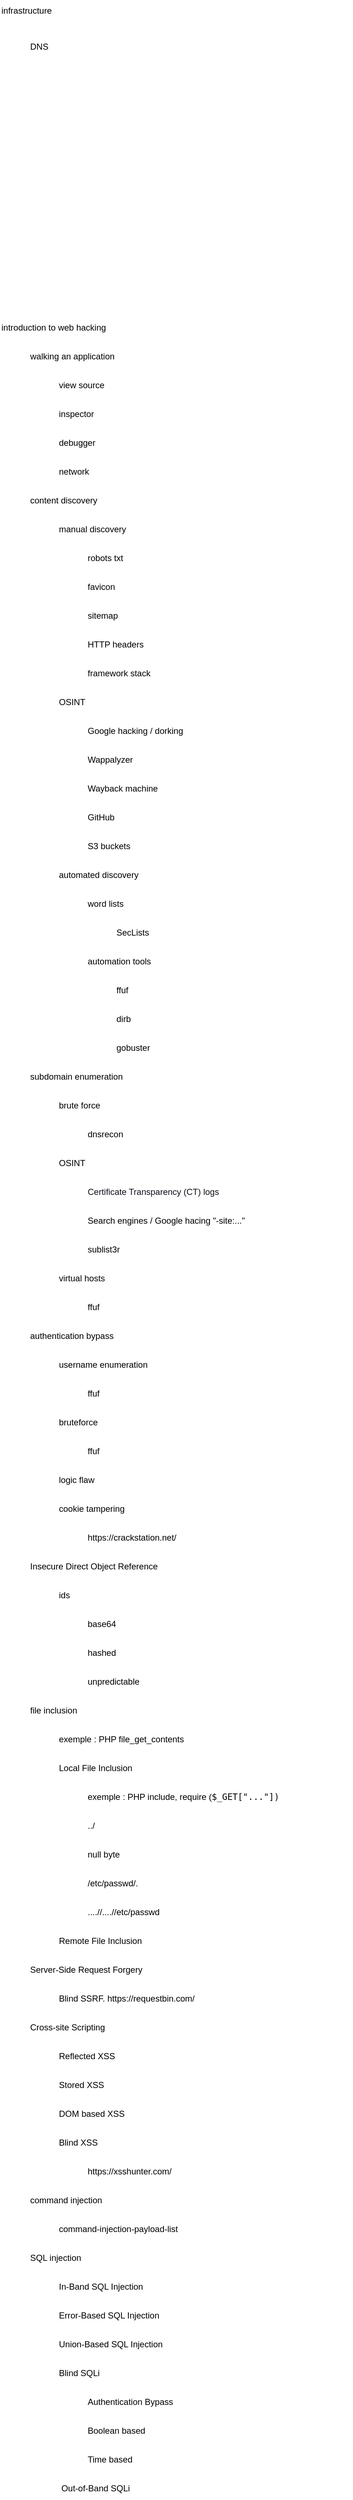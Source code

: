 <mxfile version="17.2.2" type="device"><diagram id="6TfjnmQe6z7-rEI0f1hc" name="Page-1"><mxGraphModel dx="1422" dy="1852" grid="1" gridSize="10" guides="1" tooltips="1" connect="1" arrows="1" fold="1" page="1" pageScale="1" pageWidth="850" pageHeight="1100" math="0" shadow="0"><root><mxCell id="0"/><mxCell id="1" parent="0"/><mxCell id="uK3JVrpF_L4Rz458-qXu-1" value="introduction to web hacking" style="text;html=1;strokeColor=none;fillColor=none;align=left;verticalAlign=middle;whiteSpace=wrap;rounded=0;" parent="1" vertex="1"><mxGeometry x="80" y="130" width="330" height="30" as="geometry"/></mxCell><mxCell id="uK3JVrpF_L4Rz458-qXu-2" value="walking an application" style="text;html=1;strokeColor=none;fillColor=none;align=left;verticalAlign=middle;whiteSpace=wrap;rounded=0;" parent="1" vertex="1"><mxGeometry x="120" y="170" width="330" height="30" as="geometry"/></mxCell><mxCell id="uK3JVrpF_L4Rz458-qXu-3" value="&lt;div&gt;view source&lt;/div&gt;" style="text;html=1;strokeColor=none;fillColor=none;align=left;verticalAlign=middle;whiteSpace=wrap;rounded=0;" parent="1" vertex="1"><mxGeometry x="160" y="210" width="330" height="30" as="geometry"/></mxCell><mxCell id="uK3JVrpF_L4Rz458-qXu-4" value="&lt;div&gt;inspector&lt;/div&gt;" style="text;html=1;strokeColor=none;fillColor=none;align=left;verticalAlign=middle;whiteSpace=wrap;rounded=0;" parent="1" vertex="1"><mxGeometry x="160" y="250" width="330" height="30" as="geometry"/></mxCell><mxCell id="uK3JVrpF_L4Rz458-qXu-5" value="debugger" style="text;html=1;strokeColor=none;fillColor=none;align=left;verticalAlign=middle;whiteSpace=wrap;rounded=0;" parent="1" vertex="1"><mxGeometry x="160" y="290" width="330" height="30" as="geometry"/></mxCell><mxCell id="uK3JVrpF_L4Rz458-qXu-6" value="network" style="text;html=1;strokeColor=none;fillColor=none;align=left;verticalAlign=middle;whiteSpace=wrap;rounded=0;" parent="1" vertex="1"><mxGeometry x="160" y="330" width="330" height="30" as="geometry"/></mxCell><mxCell id="uK3JVrpF_L4Rz458-qXu-7" value="content discovery" style="text;html=1;strokeColor=none;fillColor=none;align=left;verticalAlign=middle;whiteSpace=wrap;rounded=0;" parent="1" vertex="1"><mxGeometry x="120" y="370" width="330" height="30" as="geometry"/></mxCell><mxCell id="uK3JVrpF_L4Rz458-qXu-8" value="manual discovery" style="text;html=1;strokeColor=none;fillColor=none;align=left;verticalAlign=middle;whiteSpace=wrap;rounded=0;" parent="1" vertex="1"><mxGeometry x="160" y="410" width="330" height="30" as="geometry"/></mxCell><mxCell id="uK3JVrpF_L4Rz458-qXu-9" value="robots txt" style="text;html=1;strokeColor=none;fillColor=none;align=left;verticalAlign=middle;whiteSpace=wrap;rounded=0;" parent="1" vertex="1"><mxGeometry x="200" y="450" width="330" height="30" as="geometry"/></mxCell><mxCell id="uK3JVrpF_L4Rz458-qXu-10" value="favicon" style="text;html=1;strokeColor=none;fillColor=none;align=left;verticalAlign=middle;whiteSpace=wrap;rounded=0;" parent="1" vertex="1"><mxGeometry x="200" y="490" width="330" height="30" as="geometry"/></mxCell><mxCell id="uK3JVrpF_L4Rz458-qXu-11" value="sitemap" style="text;html=1;strokeColor=none;fillColor=none;align=left;verticalAlign=middle;whiteSpace=wrap;rounded=0;" parent="1" vertex="1"><mxGeometry x="200" y="530" width="330" height="30" as="geometry"/></mxCell><mxCell id="uK3JVrpF_L4Rz458-qXu-12" value="HTTP headers" style="text;html=1;strokeColor=none;fillColor=none;align=left;verticalAlign=middle;whiteSpace=wrap;rounded=0;" parent="1" vertex="1"><mxGeometry x="200" y="570" width="330" height="30" as="geometry"/></mxCell><mxCell id="uK3JVrpF_L4Rz458-qXu-13" value="framework stack" style="text;html=1;strokeColor=none;fillColor=none;align=left;verticalAlign=middle;whiteSpace=wrap;rounded=0;" parent="1" vertex="1"><mxGeometry x="200" y="610" width="330" height="30" as="geometry"/></mxCell><mxCell id="uK3JVrpF_L4Rz458-qXu-14" value="OSINT" style="text;html=1;strokeColor=none;fillColor=none;align=left;verticalAlign=middle;whiteSpace=wrap;rounded=0;" parent="1" vertex="1"><mxGeometry x="160" y="650" width="330" height="30" as="geometry"/></mxCell><mxCell id="uK3JVrpF_L4Rz458-qXu-15" value="Google hacking / dorking" style="text;html=1;strokeColor=none;fillColor=none;align=left;verticalAlign=middle;whiteSpace=wrap;rounded=0;" parent="1" vertex="1"><mxGeometry x="200" y="690" width="330" height="30" as="geometry"/></mxCell><mxCell id="uK3JVrpF_L4Rz458-qXu-16" value="Wappalyzer" style="text;html=1;strokeColor=none;fillColor=none;align=left;verticalAlign=middle;whiteSpace=wrap;rounded=0;" parent="1" vertex="1"><mxGeometry x="200" y="730" width="330" height="30" as="geometry"/></mxCell><mxCell id="uK3JVrpF_L4Rz458-qXu-17" value="Wayback machine" style="text;html=1;strokeColor=none;fillColor=none;align=left;verticalAlign=middle;whiteSpace=wrap;rounded=0;" parent="1" vertex="1"><mxGeometry x="200" y="770" width="330" height="30" as="geometry"/></mxCell><mxCell id="uK3JVrpF_L4Rz458-qXu-18" value="GitHub" style="text;html=1;strokeColor=none;fillColor=none;align=left;verticalAlign=middle;whiteSpace=wrap;rounded=0;" parent="1" vertex="1"><mxGeometry x="200" y="810" width="330" height="30" as="geometry"/></mxCell><mxCell id="uK3JVrpF_L4Rz458-qXu-19" value="S3 buckets" style="text;html=1;strokeColor=none;fillColor=none;align=left;verticalAlign=middle;whiteSpace=wrap;rounded=0;" parent="1" vertex="1"><mxGeometry x="200" y="850" width="330" height="30" as="geometry"/></mxCell><mxCell id="uK3JVrpF_L4Rz458-qXu-20" value="automated discovery" style="text;html=1;strokeColor=none;fillColor=none;align=left;verticalAlign=middle;whiteSpace=wrap;rounded=0;" parent="1" vertex="1"><mxGeometry x="160" y="890" width="330" height="30" as="geometry"/></mxCell><mxCell id="uK3JVrpF_L4Rz458-qXu-21" value="word lists" style="text;html=1;strokeColor=none;fillColor=none;align=left;verticalAlign=middle;whiteSpace=wrap;rounded=0;" parent="1" vertex="1"><mxGeometry x="200" y="930" width="330" height="30" as="geometry"/></mxCell><mxCell id="uK3JVrpF_L4Rz458-qXu-22" value="automation tools" style="text;html=1;strokeColor=none;fillColor=none;align=left;verticalAlign=middle;whiteSpace=wrap;rounded=0;" parent="1" vertex="1"><mxGeometry x="200" y="1010" width="330" height="30" as="geometry"/></mxCell><mxCell id="uK3JVrpF_L4Rz458-qXu-23" value="ffuf" style="text;html=1;strokeColor=none;fillColor=none;align=left;verticalAlign=middle;whiteSpace=wrap;rounded=0;" parent="1" vertex="1"><mxGeometry x="240" y="1050" width="330" height="30" as="geometry"/></mxCell><mxCell id="uK3JVrpF_L4Rz458-qXu-24" value="dirb" style="text;html=1;strokeColor=none;fillColor=none;align=left;verticalAlign=middle;whiteSpace=wrap;rounded=0;" parent="1" vertex="1"><mxGeometry x="240" y="1090" width="330" height="30" as="geometry"/></mxCell><mxCell id="uK3JVrpF_L4Rz458-qXu-25" value="gobuster" style="text;html=1;strokeColor=none;fillColor=none;align=left;verticalAlign=middle;whiteSpace=wrap;rounded=0;" parent="1" vertex="1"><mxGeometry x="240" y="1130" width="330" height="30" as="geometry"/></mxCell><mxCell id="uK3JVrpF_L4Rz458-qXu-26" value="SecLists" style="text;html=1;strokeColor=none;fillColor=none;align=left;verticalAlign=middle;whiteSpace=wrap;rounded=0;" parent="1" vertex="1"><mxGeometry x="240" y="970" width="330" height="30" as="geometry"/></mxCell><mxCell id="NuPyfeowzDZ5LehhjVNf-1" value="subdomain enumeration" style="text;html=1;strokeColor=none;fillColor=none;align=left;verticalAlign=middle;whiteSpace=wrap;rounded=0;" parent="1" vertex="1"><mxGeometry x="120" y="1170" width="330" height="30" as="geometry"/></mxCell><mxCell id="NuPyfeowzDZ5LehhjVNf-2" value="brute force" style="text;html=1;strokeColor=none;fillColor=none;align=left;verticalAlign=middle;whiteSpace=wrap;rounded=0;" parent="1" vertex="1"><mxGeometry x="160" y="1210" width="330" height="30" as="geometry"/></mxCell><mxCell id="NuPyfeowzDZ5LehhjVNf-3" value="dnsrecon" style="text;html=1;strokeColor=none;fillColor=none;align=left;verticalAlign=middle;whiteSpace=wrap;rounded=0;" parent="1" vertex="1"><mxGeometry x="200" y="1250" width="330" height="30" as="geometry"/></mxCell><mxCell id="NuPyfeowzDZ5LehhjVNf-4" value="OSINT" style="text;html=1;strokeColor=none;fillColor=none;align=left;verticalAlign=middle;whiteSpace=wrap;rounded=0;" parent="1" vertex="1"><mxGeometry x="160" y="1290" width="330" height="30" as="geometry"/></mxCell><mxCell id="NuPyfeowzDZ5LehhjVNf-5" value="&lt;span style=&quot;color: rgb(14 , 16 , 26) ; background: transparent ; margin-top: 0pt ; margin-bottom: 0pt&quot;&gt;Certificate Transparency (CT) logs&lt;/span&gt;" style="text;html=1;strokeColor=none;fillColor=none;align=left;verticalAlign=middle;whiteSpace=wrap;rounded=0;" parent="1" vertex="1"><mxGeometry x="200" y="1330" width="330" height="30" as="geometry"/></mxCell><mxCell id="NuPyfeowzDZ5LehhjVNf-6" value="Search engines / Google hacing &quot;-site:...&quot;" style="text;html=1;strokeColor=none;fillColor=none;align=left;verticalAlign=middle;whiteSpace=wrap;rounded=0;" parent="1" vertex="1"><mxGeometry x="200" y="1370" width="330" height="30" as="geometry"/></mxCell><mxCell id="NuPyfeowzDZ5LehhjVNf-7" value="sublist3r" style="text;html=1;strokeColor=none;fillColor=none;align=left;verticalAlign=middle;whiteSpace=wrap;rounded=0;" parent="1" vertex="1"><mxGeometry x="200" y="1410" width="330" height="30" as="geometry"/></mxCell><mxCell id="NuPyfeowzDZ5LehhjVNf-8" value="virtual hosts" style="text;html=1;strokeColor=none;fillColor=none;align=left;verticalAlign=middle;whiteSpace=wrap;rounded=0;" parent="1" vertex="1"><mxGeometry x="160" y="1450" width="330" height="30" as="geometry"/></mxCell><mxCell id="NuPyfeowzDZ5LehhjVNf-9" value="ffuf" style="text;html=1;strokeColor=none;fillColor=none;align=left;verticalAlign=middle;whiteSpace=wrap;rounded=0;" parent="1" vertex="1"><mxGeometry x="200" y="1490" width="330" height="30" as="geometry"/></mxCell><mxCell id="NuPyfeowzDZ5LehhjVNf-10" value="authentication bypass" style="text;html=1;strokeColor=none;fillColor=none;align=left;verticalAlign=middle;whiteSpace=wrap;rounded=0;" parent="1" vertex="1"><mxGeometry x="120" y="1530" width="330" height="30" as="geometry"/></mxCell><mxCell id="NuPyfeowzDZ5LehhjVNf-11" value="username enumeration" style="text;html=1;strokeColor=none;fillColor=none;align=left;verticalAlign=middle;whiteSpace=wrap;rounded=0;" parent="1" vertex="1"><mxGeometry x="160" y="1570" width="330" height="30" as="geometry"/></mxCell><mxCell id="NuPyfeowzDZ5LehhjVNf-12" value="ffuf" style="text;html=1;strokeColor=none;fillColor=none;align=left;verticalAlign=middle;whiteSpace=wrap;rounded=0;" parent="1" vertex="1"><mxGeometry x="200" y="1610" width="330" height="30" as="geometry"/></mxCell><mxCell id="NuPyfeowzDZ5LehhjVNf-13" value="bruteforce" style="text;html=1;strokeColor=none;fillColor=none;align=left;verticalAlign=middle;whiteSpace=wrap;rounded=0;" parent="1" vertex="1"><mxGeometry x="160" y="1650" width="330" height="30" as="geometry"/></mxCell><mxCell id="NuPyfeowzDZ5LehhjVNf-14" value="ffuf" style="text;html=1;strokeColor=none;fillColor=none;align=left;verticalAlign=middle;whiteSpace=wrap;rounded=0;" parent="1" vertex="1"><mxGeometry x="200" y="1690" width="330" height="30" as="geometry"/></mxCell><mxCell id="NuPyfeowzDZ5LehhjVNf-15" value="logic flaw" style="text;html=1;strokeColor=none;fillColor=none;align=left;verticalAlign=middle;whiteSpace=wrap;rounded=0;" parent="1" vertex="1"><mxGeometry x="160" y="1730" width="330" height="30" as="geometry"/></mxCell><mxCell id="NuPyfeowzDZ5LehhjVNf-16" value="cookie tampering" style="text;html=1;strokeColor=none;fillColor=none;align=left;verticalAlign=middle;whiteSpace=wrap;rounded=0;" parent="1" vertex="1"><mxGeometry x="160" y="1770" width="330" height="30" as="geometry"/></mxCell><mxCell id="NuPyfeowzDZ5LehhjVNf-17" value="https://crackstation.net/" style="text;html=1;strokeColor=none;fillColor=none;align=left;verticalAlign=middle;whiteSpace=wrap;rounded=0;" parent="1" vertex="1"><mxGeometry x="200" y="1810" width="330" height="30" as="geometry"/></mxCell><mxCell id="NuPyfeowzDZ5LehhjVNf-18" value="Insecure Direct Object Reference" style="text;html=1;strokeColor=none;fillColor=none;align=left;verticalAlign=middle;whiteSpace=wrap;rounded=0;" parent="1" vertex="1"><mxGeometry x="120" y="1850" width="330" height="30" as="geometry"/></mxCell><mxCell id="NuPyfeowzDZ5LehhjVNf-19" value="ids" style="text;html=1;strokeColor=none;fillColor=none;align=left;verticalAlign=middle;whiteSpace=wrap;rounded=0;" parent="1" vertex="1"><mxGeometry x="160" y="1890" width="330" height="30" as="geometry"/></mxCell><mxCell id="NuPyfeowzDZ5LehhjVNf-20" value="base64" style="text;html=1;strokeColor=none;fillColor=none;align=left;verticalAlign=middle;whiteSpace=wrap;rounded=0;" parent="1" vertex="1"><mxGeometry x="200" y="1930" width="330" height="30" as="geometry"/></mxCell><mxCell id="NuPyfeowzDZ5LehhjVNf-21" value="hashed" style="text;html=1;strokeColor=none;fillColor=none;align=left;verticalAlign=middle;whiteSpace=wrap;rounded=0;" parent="1" vertex="1"><mxGeometry x="200" y="1970" width="330" height="30" as="geometry"/></mxCell><mxCell id="NuPyfeowzDZ5LehhjVNf-22" value="unpredictable" style="text;html=1;strokeColor=none;fillColor=none;align=left;verticalAlign=middle;whiteSpace=wrap;rounded=0;" parent="1" vertex="1"><mxGeometry x="200" y="2010" width="330" height="30" as="geometry"/></mxCell><mxCell id="NuPyfeowzDZ5LehhjVNf-23" value="file inclusion" style="text;html=1;strokeColor=none;fillColor=none;align=left;verticalAlign=middle;whiteSpace=wrap;rounded=0;" parent="1" vertex="1"><mxGeometry x="120" y="2050" width="330" height="30" as="geometry"/></mxCell><mxCell id="NuPyfeowzDZ5LehhjVNf-24" value="exemple : PHP file_get_contents" style="text;html=1;strokeColor=none;fillColor=none;align=left;verticalAlign=middle;whiteSpace=wrap;rounded=0;" parent="1" vertex="1"><mxGeometry x="160" y="2090" width="330" height="30" as="geometry"/></mxCell><mxCell id="NuPyfeowzDZ5LehhjVNf-25" value="Local File Inclusion" style="text;html=1;strokeColor=none;fillColor=none;align=left;verticalAlign=middle;whiteSpace=wrap;rounded=0;" parent="1" vertex="1"><mxGeometry x="160" y="2130" width="330" height="30" as="geometry"/></mxCell><mxCell id="NuPyfeowzDZ5LehhjVNf-26" value="&lt;font face=&quot;Helvetica&quot;&gt;exemple : PHP include, require (&lt;code&gt;$_GET[&quot;...&quot;])&lt;/code&gt;&lt;/font&gt;" style="text;html=1;strokeColor=none;fillColor=none;align=left;verticalAlign=middle;whiteSpace=wrap;rounded=0;" parent="1" vertex="1"><mxGeometry x="200" y="2170" width="330" height="30" as="geometry"/></mxCell><mxCell id="NuPyfeowzDZ5LehhjVNf-27" value="../" style="text;html=1;strokeColor=none;fillColor=none;align=left;verticalAlign=middle;whiteSpace=wrap;rounded=0;" parent="1" vertex="1"><mxGeometry x="200" y="2210" width="330" height="30" as="geometry"/></mxCell><mxCell id="NuPyfeowzDZ5LehhjVNf-28" value="null byte" style="text;html=1;strokeColor=none;fillColor=none;align=left;verticalAlign=middle;whiteSpace=wrap;rounded=0;" parent="1" vertex="1"><mxGeometry x="200" y="2250" width="330" height="30" as="geometry"/></mxCell><mxCell id="NuPyfeowzDZ5LehhjVNf-29" value="/etc/passwd/." style="text;html=1;strokeColor=none;fillColor=none;align=left;verticalAlign=middle;whiteSpace=wrap;rounded=0;" parent="1" vertex="1"><mxGeometry x="200" y="2290" width="330" height="30" as="geometry"/></mxCell><mxCell id="NuPyfeowzDZ5LehhjVNf-30" value="....//....//etc/passwd" style="text;html=1;strokeColor=none;fillColor=none;align=left;verticalAlign=middle;whiteSpace=wrap;rounded=0;" parent="1" vertex="1"><mxGeometry x="200" y="2330" width="330" height="30" as="geometry"/></mxCell><mxCell id="NuPyfeowzDZ5LehhjVNf-31" value="Remote File Inclusion" style="text;html=1;strokeColor=none;fillColor=none;align=left;verticalAlign=middle;whiteSpace=wrap;rounded=0;" parent="1" vertex="1"><mxGeometry x="160" y="2370" width="330" height="30" as="geometry"/></mxCell><mxCell id="NuPyfeowzDZ5LehhjVNf-32" value="Server-Side Request Forgery" style="text;html=1;strokeColor=none;fillColor=none;align=left;verticalAlign=middle;whiteSpace=wrap;rounded=0;" parent="1" vertex="1"><mxGeometry x="120" y="2410" width="330" height="30" as="geometry"/></mxCell><mxCell id="NuPyfeowzDZ5LehhjVNf-33" value="Blind SSRF. https://requestbin.com/" style="text;html=1;strokeColor=none;fillColor=none;align=left;verticalAlign=middle;whiteSpace=wrap;rounded=0;" parent="1" vertex="1"><mxGeometry x="160" y="2450" width="330" height="30" as="geometry"/></mxCell><mxCell id="NuPyfeowzDZ5LehhjVNf-34" value="Cross-site Scripting" style="text;html=1;strokeColor=none;fillColor=none;align=left;verticalAlign=middle;whiteSpace=wrap;rounded=0;" parent="1" vertex="1"><mxGeometry x="120" y="2490" width="330" height="30" as="geometry"/></mxCell><mxCell id="NuPyfeowzDZ5LehhjVNf-35" value="Reflected XSS" style="text;html=1;strokeColor=none;fillColor=none;align=left;verticalAlign=middle;whiteSpace=wrap;rounded=0;" parent="1" vertex="1"><mxGeometry x="160" y="2530" width="330" height="30" as="geometry"/></mxCell><mxCell id="NuPyfeowzDZ5LehhjVNf-36" value="Stored XSS" style="text;html=1;strokeColor=none;fillColor=none;align=left;verticalAlign=middle;whiteSpace=wrap;rounded=0;" parent="1" vertex="1"><mxGeometry x="160" y="2570" width="330" height="30" as="geometry"/></mxCell><mxCell id="NuPyfeowzDZ5LehhjVNf-37" value="DOM based XSS" style="text;html=1;strokeColor=none;fillColor=none;align=left;verticalAlign=middle;whiteSpace=wrap;rounded=0;" parent="1" vertex="1"><mxGeometry x="160" y="2610" width="330" height="30" as="geometry"/></mxCell><mxCell id="NuPyfeowzDZ5LehhjVNf-38" value="Blind XSS" style="text;html=1;strokeColor=none;fillColor=none;align=left;verticalAlign=middle;whiteSpace=wrap;rounded=0;" parent="1" vertex="1"><mxGeometry x="160" y="2650" width="330" height="30" as="geometry"/></mxCell><mxCell id="NuPyfeowzDZ5LehhjVNf-39" value="https://xsshunter.com/" style="text;html=1;strokeColor=none;fillColor=none;align=left;verticalAlign=middle;whiteSpace=wrap;rounded=0;" parent="1" vertex="1"><mxGeometry x="200" y="2690" width="330" height="30" as="geometry"/></mxCell><mxCell id="NuPyfeowzDZ5LehhjVNf-40" value="command injection" style="text;html=1;strokeColor=none;fillColor=none;align=left;verticalAlign=middle;whiteSpace=wrap;rounded=0;" parent="1" vertex="1"><mxGeometry x="120" y="2730" width="330" height="30" as="geometry"/></mxCell><mxCell id="NuPyfeowzDZ5LehhjVNf-41" value="command-injection-payload-list" style="text;html=1;strokeColor=none;fillColor=none;align=left;verticalAlign=middle;whiteSpace=wrap;rounded=0;" parent="1" vertex="1"><mxGeometry x="160" y="2770" width="330" height="30" as="geometry"/></mxCell><mxCell id="NuPyfeowzDZ5LehhjVNf-42" value="SQL injection" style="text;html=1;strokeColor=none;fillColor=none;align=left;verticalAlign=middle;whiteSpace=wrap;rounded=0;" parent="1" vertex="1"><mxGeometry x="120" y="2810" width="330" height="30" as="geometry"/></mxCell><mxCell id="NuPyfeowzDZ5LehhjVNf-43" value="In-Band SQL Injection" style="text;html=1;strokeColor=none;fillColor=none;align=left;verticalAlign=middle;whiteSpace=wrap;rounded=0;" parent="1" vertex="1"><mxGeometry x="160" y="2850" width="330" height="30" as="geometry"/></mxCell><mxCell id="NuPyfeowzDZ5LehhjVNf-44" value="Error-Based SQL Injection" style="text;html=1;strokeColor=none;fillColor=none;align=left;verticalAlign=middle;whiteSpace=wrap;rounded=0;" parent="1" vertex="1"><mxGeometry x="160" y="2890" width="330" height="30" as="geometry"/></mxCell><mxCell id="NuPyfeowzDZ5LehhjVNf-45" value="Union-Based SQL Injection" style="text;html=1;strokeColor=none;fillColor=none;align=left;verticalAlign=middle;whiteSpace=wrap;rounded=0;" parent="1" vertex="1"><mxGeometry x="160" y="2930" width="330" height="30" as="geometry"/></mxCell><mxCell id="NuPyfeowzDZ5LehhjVNf-46" value="Blind SQLi" style="text;html=1;strokeColor=none;fillColor=none;align=left;verticalAlign=middle;whiteSpace=wrap;rounded=0;" parent="1" vertex="1"><mxGeometry x="160" y="2970" width="330" height="30" as="geometry"/></mxCell><mxCell id="NuPyfeowzDZ5LehhjVNf-47" value="Authentication Bypass" style="text;html=1;strokeColor=none;fillColor=none;align=left;verticalAlign=middle;whiteSpace=wrap;rounded=0;" parent="1" vertex="1"><mxGeometry x="200" y="3010" width="330" height="30" as="geometry"/></mxCell><mxCell id="NuPyfeowzDZ5LehhjVNf-48" value="Boolean based" style="text;html=1;strokeColor=none;fillColor=none;align=left;verticalAlign=middle;whiteSpace=wrap;rounded=0;" parent="1" vertex="1"><mxGeometry x="200" y="3050" width="330" height="30" as="geometry"/></mxCell><mxCell id="NuPyfeowzDZ5LehhjVNf-49" value="Time based" style="text;html=1;strokeColor=none;fillColor=none;align=left;verticalAlign=middle;whiteSpace=wrap;rounded=0;" parent="1" vertex="1"><mxGeometry x="200" y="3090" width="330" height="30" as="geometry"/></mxCell><mxCell id="NuPyfeowzDZ5LehhjVNf-50" value="&amp;nbsp;Out-of-Band SQLi " style="text;html=1;strokeColor=none;fillColor=none;align=left;verticalAlign=middle;whiteSpace=wrap;rounded=0;" parent="1" vertex="1"><mxGeometry x="160" y="3130" width="330" height="30" as="geometry"/></mxCell><mxCell id="w0q7K4_75-mHSDtE7-R--1" value="infrastructure" style="text;html=1;strokeColor=none;fillColor=none;align=left;verticalAlign=middle;whiteSpace=wrap;rounded=0;" vertex="1" parent="1"><mxGeometry x="80" y="-310" width="330" height="30" as="geometry"/></mxCell><mxCell id="w0q7K4_75-mHSDtE7-R--2" value="DNS" style="text;html=1;strokeColor=none;fillColor=none;align=left;verticalAlign=middle;whiteSpace=wrap;rounded=0;" vertex="1" parent="1"><mxGeometry x="120" y="-260" width="330" height="30" as="geometry"/></mxCell></root></mxGraphModel></diagram></mxfile>